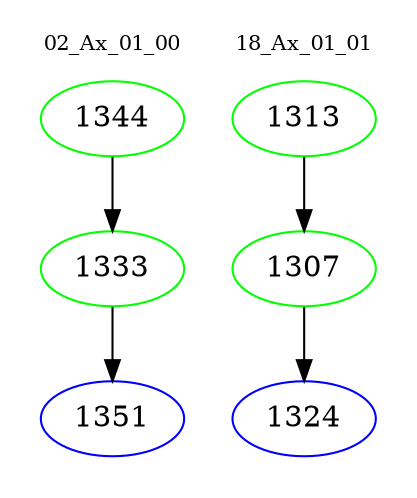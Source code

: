 digraph{
subgraph cluster_0 {
color = white
label = "02_Ax_01_00";
fontsize=10;
T0_1344 [label="1344", color="green"]
T0_1344 -> T0_1333 [color="black"]
T0_1333 [label="1333", color="green"]
T0_1333 -> T0_1351 [color="black"]
T0_1351 [label="1351", color="blue"]
}
subgraph cluster_1 {
color = white
label = "18_Ax_01_01";
fontsize=10;
T1_1313 [label="1313", color="green"]
T1_1313 -> T1_1307 [color="black"]
T1_1307 [label="1307", color="green"]
T1_1307 -> T1_1324 [color="black"]
T1_1324 [label="1324", color="blue"]
}
}
